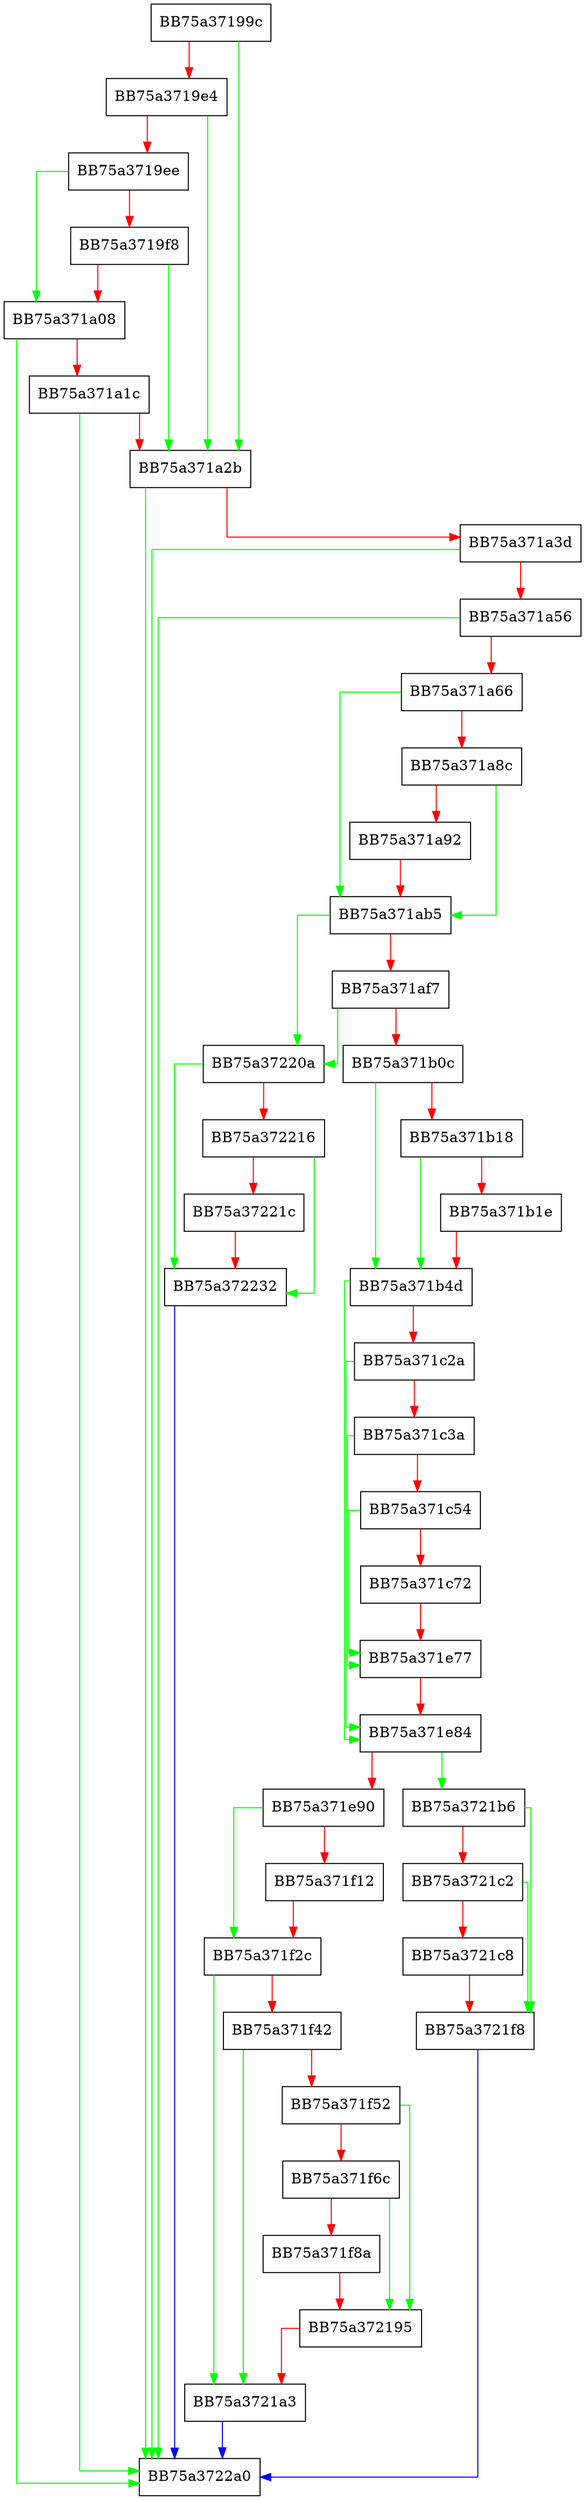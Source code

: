 digraph HandleAutoFolderLatents {
  node [shape="box"];
  graph [splines=ortho];
  BB75a37199c -> BB75a371a2b [color="green"];
  BB75a37199c -> BB75a3719e4 [color="red"];
  BB75a3719e4 -> BB75a371a2b [color="green"];
  BB75a3719e4 -> BB75a3719ee [color="red"];
  BB75a3719ee -> BB75a371a08 [color="green"];
  BB75a3719ee -> BB75a3719f8 [color="red"];
  BB75a3719f8 -> BB75a371a2b [color="green"];
  BB75a3719f8 -> BB75a371a08 [color="red"];
  BB75a371a08 -> BB75a3722a0 [color="green"];
  BB75a371a08 -> BB75a371a1c [color="red"];
  BB75a371a1c -> BB75a3722a0 [color="green"];
  BB75a371a1c -> BB75a371a2b [color="red"];
  BB75a371a2b -> BB75a3722a0 [color="green"];
  BB75a371a2b -> BB75a371a3d [color="red"];
  BB75a371a3d -> BB75a3722a0 [color="green"];
  BB75a371a3d -> BB75a371a56 [color="red"];
  BB75a371a56 -> BB75a3722a0 [color="green"];
  BB75a371a56 -> BB75a371a66 [color="red"];
  BB75a371a66 -> BB75a371ab5 [color="green"];
  BB75a371a66 -> BB75a371a8c [color="red"];
  BB75a371a8c -> BB75a371ab5 [color="green"];
  BB75a371a8c -> BB75a371a92 [color="red"];
  BB75a371a92 -> BB75a371ab5 [color="red"];
  BB75a371ab5 -> BB75a37220a [color="green"];
  BB75a371ab5 -> BB75a371af7 [color="red"];
  BB75a371af7 -> BB75a37220a [color="green"];
  BB75a371af7 -> BB75a371b0c [color="red"];
  BB75a371b0c -> BB75a371b4d [color="green"];
  BB75a371b0c -> BB75a371b18 [color="red"];
  BB75a371b18 -> BB75a371b4d [color="green"];
  BB75a371b18 -> BB75a371b1e [color="red"];
  BB75a371b1e -> BB75a371b4d [color="red"];
  BB75a371b4d -> BB75a371e84 [color="green"];
  BB75a371b4d -> BB75a371c2a [color="red"];
  BB75a371c2a -> BB75a371e84 [color="green"];
  BB75a371c2a -> BB75a371c3a [color="red"];
  BB75a371c3a -> BB75a371e77 [color="green"];
  BB75a371c3a -> BB75a371c54 [color="red"];
  BB75a371c54 -> BB75a371e77 [color="green"];
  BB75a371c54 -> BB75a371c72 [color="red"];
  BB75a371c72 -> BB75a371e77 [color="red"];
  BB75a371e77 -> BB75a371e84 [color="red"];
  BB75a371e84 -> BB75a3721b6 [color="green"];
  BB75a371e84 -> BB75a371e90 [color="red"];
  BB75a371e90 -> BB75a371f2c [color="green"];
  BB75a371e90 -> BB75a371f12 [color="red"];
  BB75a371f12 -> BB75a371f2c [color="red"];
  BB75a371f2c -> BB75a3721a3 [color="green"];
  BB75a371f2c -> BB75a371f42 [color="red"];
  BB75a371f42 -> BB75a3721a3 [color="green"];
  BB75a371f42 -> BB75a371f52 [color="red"];
  BB75a371f52 -> BB75a372195 [color="green"];
  BB75a371f52 -> BB75a371f6c [color="red"];
  BB75a371f6c -> BB75a372195 [color="green"];
  BB75a371f6c -> BB75a371f8a [color="red"];
  BB75a371f8a -> BB75a372195 [color="red"];
  BB75a372195 -> BB75a3721a3 [color="red"];
  BB75a3721a3 -> BB75a3722a0 [color="blue"];
  BB75a3721b6 -> BB75a3721f8 [color="green"];
  BB75a3721b6 -> BB75a3721c2 [color="red"];
  BB75a3721c2 -> BB75a3721f8 [color="green"];
  BB75a3721c2 -> BB75a3721c8 [color="red"];
  BB75a3721c8 -> BB75a3721f8 [color="red"];
  BB75a3721f8 -> BB75a3722a0 [color="blue"];
  BB75a37220a -> BB75a372232 [color="green"];
  BB75a37220a -> BB75a372216 [color="red"];
  BB75a372216 -> BB75a372232 [color="green"];
  BB75a372216 -> BB75a37221c [color="red"];
  BB75a37221c -> BB75a372232 [color="red"];
  BB75a372232 -> BB75a3722a0 [color="blue"];
}